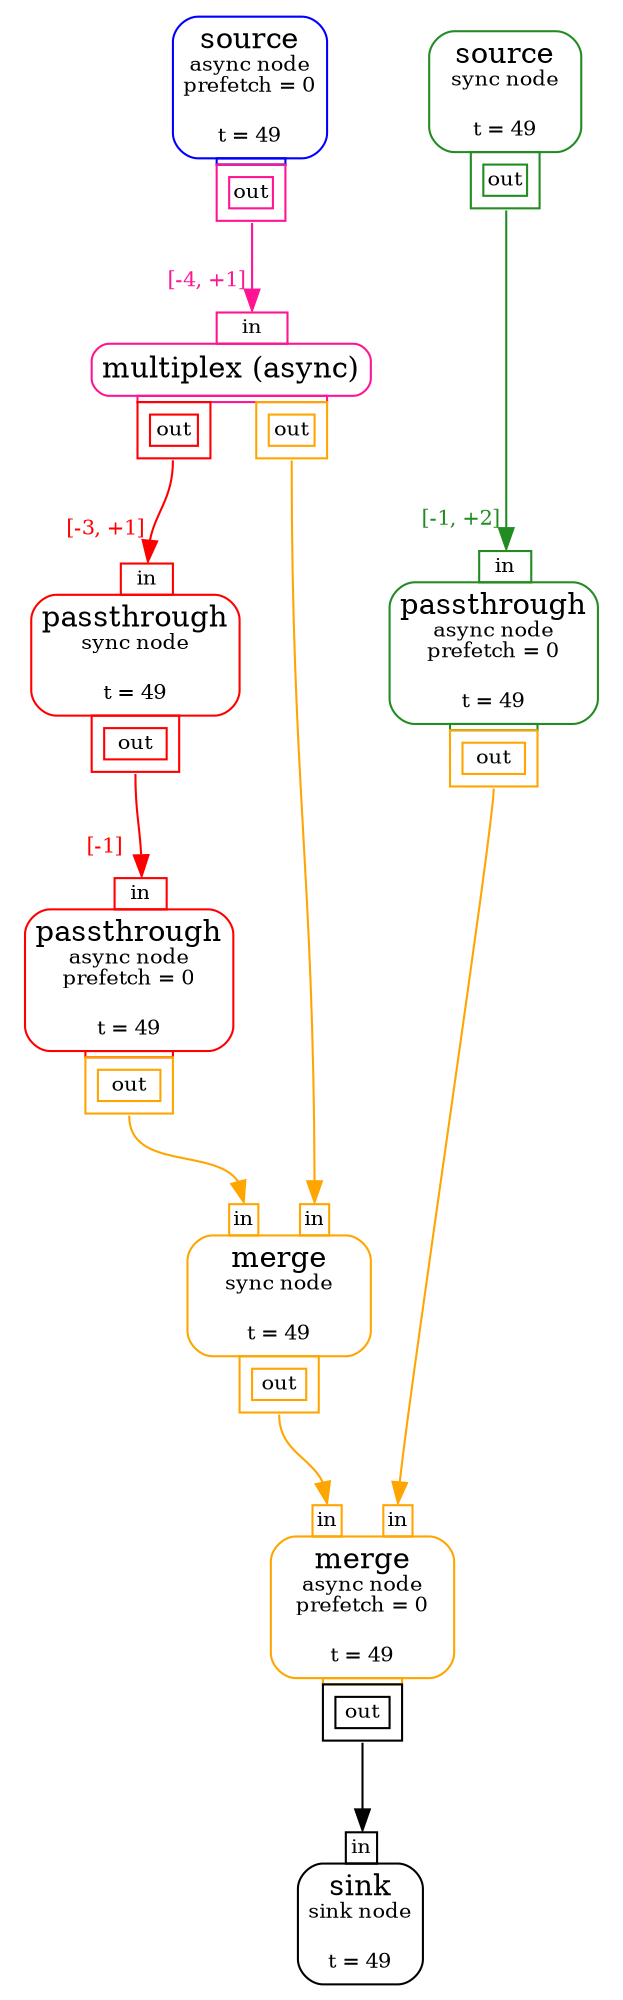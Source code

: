 digraph G{
	rankdir=TB
	node0 [shape=plaintext label=<
<TABLE BORDER="0" CELLBORDER="0" CELLSPACING="0" CELLPADDING="0"><TR><TD COLSPAN="1" BORDER="1" STYLE="ROUNDED" CELLPADDING="4" COLOR="blue">source<BR/><FONT POINT-SIZE="10">async node<BR/>prefetch = 0</FONT><BR/><BR/><FONT POINT-SIZE="10">t = 49</FONT></TD></TR><TR><TD COLSPAN="1" BORDER="0"><TABLE BORDER="0" CELLBORDER="0" CELLSPACING="0" CELLPADDING="0"><TR><TD></TD><TD BORDER="1" HEIGHT="3" COLOR="blue"></TD><TD></TD></TR><TR><TD WIDTH="20"></TD><TD BORDER="1" CELLPADDING="3" PORT="out1" COLOR="deeppink"><TABLE BORDER="0" CELLSPACING="2"><TR CELLPADDING="1"><TD BORDER="1" CELLPADDING="1"><FONT POINT-SIZE="10">out</FONT></TD></TR></TABLE></TD><TD WIDTH="20"></TD></TR></TABLE></TD></TR></TABLE>
>];
	node2 [shape=plaintext label=<
<TABLE BORDER="0" CELLBORDER="0" CELLSPACING="0" CELLPADDING="0"><TR><TD WIDTH="20"></TD><TD BORDER="1" CELLPADDING="1" PORT="in3" COLOR="deeppink"><FONT POINT-SIZE="10">in</FONT></TD><TD WIDTH="20"></TD></TR><TR><TD COLSPAN="3" BORDER="1" STYLE="ROUNDED" CELLPADDING="4" COLOR="deeppink">multiplex (async)</TD></TR><TR><TD COLSPAN="3" BORDER="0"><TABLE BORDER="0" CELLBORDER="0" CELLSPACING="0" CELLPADDING="0"><TR><TD></TD><TD BORDER="1" HEIGHT="3" COLSPAN="3" COLOR="deeppink"></TD><TD></TD></TR><TR><TD WIDTH="20"></TD><TD BORDER="1" CELLPADDING="3" PORT="out4" COLOR="red"><TABLE BORDER="0" CELLSPACING="2"><TR CELLPADDING="1"><TD BORDER="1" CELLPADDING="1"><FONT POINT-SIZE="10">out</FONT></TD></TR></TABLE></TD><TD WIDTH="20"></TD><TD BORDER="1" CELLPADDING="3" PORT="out5" COLOR="orange"><TABLE BORDER="0" CELLSPACING="2"><TR CELLPADDING="1"><TD BORDER="1" CELLPADDING="1"><FONT POINT-SIZE="10">out</FONT></TD></TR></TABLE></TD><TD WIDTH="20"></TD></TR></TABLE></TD></TR></TABLE>
>];
	node6 [shape=plaintext label=<
<TABLE BORDER="0" CELLBORDER="0" CELLSPACING="0" CELLPADDING="0"><TR><TD COLSPAN="1" BORDER="1" STYLE="ROUNDED" CELLPADDING="4" COLOR="forestgreen">source<BR/><FONT POINT-SIZE="10">sync node</FONT><BR/><BR/><FONT POINT-SIZE="10">t = 49</FONT></TD></TR><TR><TD COLSPAN="1" BORDER="0"><TABLE BORDER="0" CELLBORDER="0" CELLSPACING="0" CELLPADDING="0"><TR><TD WIDTH="20"></TD><TD BORDER="1" CELLPADDING="3" PORT="out7" COLOR="forestgreen"><TABLE BORDER="0" CELLSPACING="2"><TR CELLPADDING="1"><TD BORDER="1" CELLPADDING="1"><FONT POINT-SIZE="10">out</FONT></TD></TR></TABLE></TD><TD WIDTH="20"></TD></TR></TABLE></TD></TR></TABLE>
>];
	node8 [shape=plaintext label=<
<TABLE BORDER="0" CELLBORDER="0" CELLSPACING="0" CELLPADDING="0"><TR><TD WIDTH="20"></TD><TD BORDER="1" CELLPADDING="1" PORT="in9" COLOR="red"><FONT POINT-SIZE="10">in</FONT></TD><TD WIDTH="20"></TD></TR><TR><TD COLSPAN="3" BORDER="1" STYLE="ROUNDED" CELLPADDING="4" COLOR="red">passthrough<BR/><FONT POINT-SIZE="10">sync node</FONT><BR/><BR/><FONT POINT-SIZE="10">t = 49</FONT></TD></TR><TR><TD COLSPAN="3" BORDER="0"><TABLE BORDER="0" CELLBORDER="0" CELLSPACING="0" CELLPADDING="0"><TR><TD WIDTH="20"></TD><TD BORDER="1" CELLPADDING="3" PORT="out10" COLOR="red"><TABLE BORDER="0" CELLSPACING="2"><TR CELLPADDING="1"><TD BORDER="1" CELLPADDING="1"><FONT POINT-SIZE="10">out</FONT></TD></TR></TABLE></TD><TD WIDTH="20"></TD></TR></TABLE></TD></TR></TABLE>
>];
	node11 [shape=plaintext label=<
<TABLE BORDER="0" CELLBORDER="0" CELLSPACING="0" CELLPADDING="0"><TR><TD WIDTH="20"></TD><TD BORDER="1" CELLPADDING="1" PORT="in12" COLOR="red"><FONT POINT-SIZE="10">in</FONT></TD><TD WIDTH="20"></TD></TR><TR><TD COLSPAN="3" BORDER="1" STYLE="ROUNDED" CELLPADDING="4" COLOR="red">passthrough<BR/><FONT POINT-SIZE="10">async node<BR/>prefetch = 0</FONT><BR/><BR/><FONT POINT-SIZE="10">t = 49</FONT></TD></TR><TR><TD COLSPAN="3" BORDER="0"><TABLE BORDER="0" CELLBORDER="0" CELLSPACING="0" CELLPADDING="0"><TR><TD></TD><TD BORDER="1" HEIGHT="3" COLOR="red"></TD><TD></TD></TR><TR><TD WIDTH="20"></TD><TD BORDER="1" CELLPADDING="3" PORT="out13" COLOR="orange"><TABLE BORDER="0" CELLSPACING="2"><TR CELLPADDING="1"><TD BORDER="1" CELLPADDING="1"><FONT POINT-SIZE="10">out</FONT></TD></TR></TABLE></TD><TD WIDTH="20"></TD></TR></TABLE></TD></TR></TABLE>
>];
	node14 [shape=plaintext label=<
<TABLE BORDER="0" CELLBORDER="0" CELLSPACING="0" CELLPADDING="0"><TR><TD WIDTH="20"></TD><TD BORDER="1" CELLPADDING="1" PORT="in15" COLOR="forestgreen"><FONT POINT-SIZE="10">in</FONT></TD><TD WIDTH="20"></TD></TR><TR><TD COLSPAN="3" BORDER="1" STYLE="ROUNDED" CELLPADDING="4" COLOR="forestgreen">passthrough<BR/><FONT POINT-SIZE="10">async node<BR/>prefetch = 0</FONT><BR/><BR/><FONT POINT-SIZE="10">t = 49</FONT></TD></TR><TR><TD COLSPAN="3" BORDER="0"><TABLE BORDER="0" CELLBORDER="0" CELLSPACING="0" CELLPADDING="0"><TR><TD></TD><TD BORDER="1" HEIGHT="3" COLOR="forestgreen"></TD><TD></TD></TR><TR><TD WIDTH="20"></TD><TD BORDER="1" CELLPADDING="3" PORT="out16" COLOR="orange"><TABLE BORDER="0" CELLSPACING="2"><TR CELLPADDING="1"><TD BORDER="1" CELLPADDING="1"><FONT POINT-SIZE="10">out</FONT></TD></TR></TABLE></TD><TD WIDTH="20"></TD></TR></TABLE></TD></TR></TABLE>
>];
	node17 [shape=plaintext label=<
<TABLE BORDER="0" CELLBORDER="0" CELLSPACING="0" CELLPADDING="0"><TR><TD WIDTH="20"></TD><TD BORDER="1" CELLPADDING="1" PORT="in18" COLOR="orange"><FONT POINT-SIZE="10">in</FONT></TD><TD WIDTH="20"></TD><TD BORDER="1" CELLPADDING="1" PORT="in19" COLOR="orange"><FONT POINT-SIZE="10">in</FONT></TD><TD WIDTH="20"></TD></TR><TR><TD COLSPAN="5" BORDER="1" STYLE="ROUNDED" CELLPADDING="4" COLOR="orange">merge<BR/><FONT POINT-SIZE="10">sync node</FONT><BR/><BR/><FONT POINT-SIZE="10">t = 49</FONT></TD></TR><TR><TD COLSPAN="5" BORDER="0"><TABLE BORDER="0" CELLBORDER="0" CELLSPACING="0" CELLPADDING="0"><TR><TD WIDTH="20"></TD><TD BORDER="1" CELLPADDING="3" PORT="out20" COLOR="orange"><TABLE BORDER="0" CELLSPACING="2"><TR CELLPADDING="1"><TD BORDER="1" CELLPADDING="1"><FONT POINT-SIZE="10">out</FONT></TD></TR></TABLE></TD><TD WIDTH="20"></TD></TR></TABLE></TD></TR></TABLE>
>];
	node21 [shape=plaintext label=<
<TABLE BORDER="0" CELLBORDER="0" CELLSPACING="0" CELLPADDING="0"><TR><TD WIDTH="20"></TD><TD BORDER="1" CELLPADDING="1" PORT="in22" COLOR="orange"><FONT POINT-SIZE="10">in</FONT></TD><TD WIDTH="20"></TD><TD BORDER="1" CELLPADDING="1" PORT="in23" COLOR="orange"><FONT POINT-SIZE="10">in</FONT></TD><TD WIDTH="20"></TD></TR><TR><TD COLSPAN="5" BORDER="1" STYLE="ROUNDED" CELLPADDING="4" COLOR="orange">merge<BR/><FONT POINT-SIZE="10">async node<BR/>prefetch = 0</FONT><BR/><BR/><FONT POINT-SIZE="10">t = 49</FONT></TD></TR><TR><TD COLSPAN="5" BORDER="0"><TABLE BORDER="0" CELLBORDER="0" CELLSPACING="0" CELLPADDING="0"><TR><TD></TD><TD BORDER="1" HEIGHT="3" COLOR="orange"></TD><TD></TD></TR><TR><TD WIDTH="20"></TD><TD BORDER="1" CELLPADDING="3" PORT="out24" COLOR="black"><TABLE BORDER="0" CELLSPACING="2"><TR CELLPADDING="1"><TD BORDER="1" CELLPADDING="1"><FONT POINT-SIZE="10">out</FONT></TD></TR></TABLE></TD><TD WIDTH="20"></TD></TR></TABLE></TD></TR></TABLE>
>];
	node25 [shape=plaintext label=<
<TABLE BORDER="0" CELLBORDER="0" CELLSPACING="0" CELLPADDING="0"><TR><TD WIDTH="20"></TD><TD BORDER="1" CELLPADDING="1" PORT="in26" COLOR="black"><FONT POINT-SIZE="10">in</FONT></TD><TD WIDTH="20"></TD></TR><TR><TD COLSPAN="3" BORDER="1" STYLE="ROUNDED" CELLPADDING="4" COLOR="black">sink<BR/><FONT POINT-SIZE="10">sink node</FONT><BR/><BR/><FONT POINT-SIZE="10">t = 49</FONT></TD></TR></TABLE>
>];
	node0:out1 -> node2:in3 [style="", arrowhead="normal", color=deeppink, headlabel="[-4, +1]     ", fontsize=10, labelangle=45, labeldistance=2.0, labelfontcolor=deeppink];
	node2:out4 -> node8:in9 [style="", arrowhead="normal", color=red, headlabel="[-3, +1]     ", fontsize=10, labelangle=45, labeldistance=2.0, labelfontcolor=red];
	node8:out10 -> node11:in12 [style="", arrowhead="normal", color=red, headlabel="[-1]  ", fontsize=10, labelangle=45, labeldistance=2.0, labelfontcolor=red];
	node6:out7 -> node14:in15 [style="", arrowhead="normal", color=forestgreen, headlabel="[-1, +2]     ", fontsize=10, labelangle=45, labeldistance=2.0, labelfontcolor=forestgreen];
	node11:out13 -> node17:in18 [style="", arrowhead="normal", color=orange, headlabel="", fontsize=10, labelangle=45, labeldistance=2.0, labelfontcolor=orange];
	node2:out5 -> node17:in19 [style="", arrowhead="normal", color=orange, headlabel="", fontsize=10, labelangle=45, labeldistance=2.0, labelfontcolor=orange];
	node17:out20 -> node21:in22 [style="", arrowhead="normal", color=orange, headlabel="", fontsize=10, labelangle=45, labeldistance=2.0, labelfontcolor=orange];
	node14:out16 -> node21:in23 [style="", arrowhead="normal", color=orange, headlabel="", fontsize=10, labelangle=45, labeldistance=2.0, labelfontcolor=orange];
	node21:out24 -> node25:in26 [style="", arrowhead="normal", color=black, headlabel="", fontsize=10, labelangle=45, labeldistance=2.0, labelfontcolor=black];
	{rank=source; node0 node6}
	{rank=sink; node25}
}